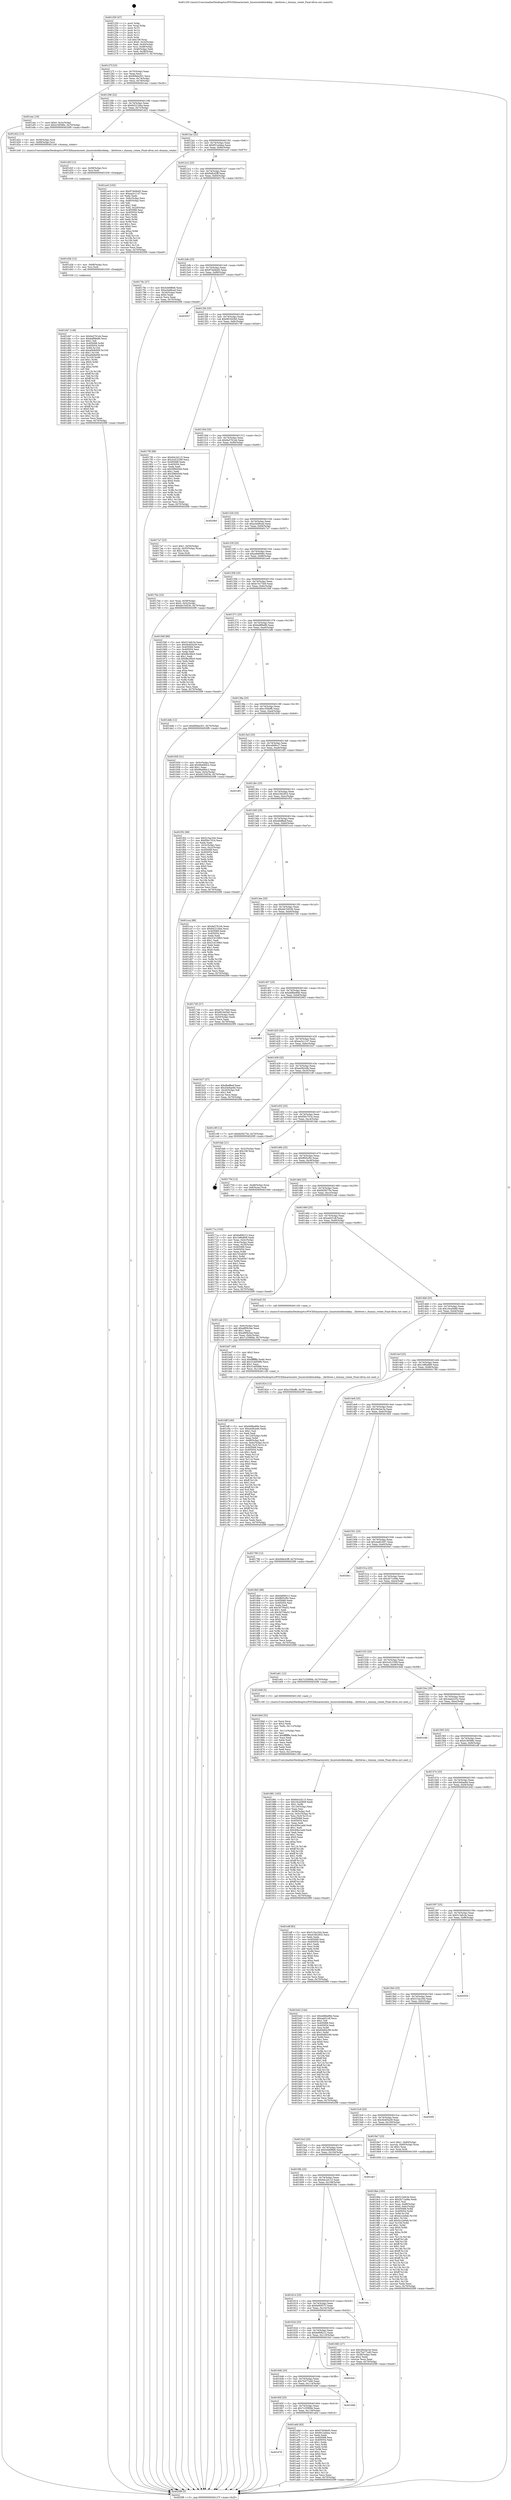 digraph "0x401250" {
  label = "0x401250 (/mnt/c/Users/mathe/Desktop/tcc/POCII/binaries/extr_linuxtoolsliblockdep....librbtree.c_dummy_rotate_Final-ollvm.out::main(0))"
  labelloc = "t"
  node[shape=record]

  Entry [label="",width=0.3,height=0.3,shape=circle,fillcolor=black,style=filled]
  "0x40127f" [label="{
     0x40127f [23]\l
     | [instrs]\l
     &nbsp;&nbsp;0x40127f \<+3\>: mov -0x70(%rbp),%eax\l
     &nbsp;&nbsp;0x401282 \<+2\>: mov %eax,%ecx\l
     &nbsp;&nbsp;0x401284 \<+6\>: sub $0x80bbe301,%ecx\l
     &nbsp;&nbsp;0x40128a \<+3\>: mov %eax,-0x74(%rbp)\l
     &nbsp;&nbsp;0x40128d \<+3\>: mov %ecx,-0x78(%rbp)\l
     &nbsp;&nbsp;0x401290 \<+6\>: je 0000000000401eec \<main+0xc9c\>\l
  }"]
  "0x401eec" [label="{
     0x401eec [19]\l
     | [instrs]\l
     &nbsp;&nbsp;0x401eec \<+7\>: movl $0x0,-0x3c(%rbp)\l
     &nbsp;&nbsp;0x401ef3 \<+7\>: movl $0x416f399c,-0x70(%rbp)\l
     &nbsp;&nbsp;0x401efa \<+5\>: jmp 00000000004020f9 \<main+0xea9\>\l
  }"]
  "0x401296" [label="{
     0x401296 [22]\l
     | [instrs]\l
     &nbsp;&nbsp;0x401296 \<+5\>: jmp 000000000040129b \<main+0x4b\>\l
     &nbsp;&nbsp;0x40129b \<+3\>: mov -0x74(%rbp),%eax\l
     &nbsp;&nbsp;0x40129e \<+5\>: sub $0x84221bba,%eax\l
     &nbsp;&nbsp;0x4012a3 \<+3\>: mov %eax,-0x7c(%rbp)\l
     &nbsp;&nbsp;0x4012a6 \<+6\>: je 0000000000401d22 \<main+0xad2\>\l
  }"]
  Exit [label="",width=0.3,height=0.3,shape=circle,fillcolor=black,style=filled,peripheries=2]
  "0x401d22" [label="{
     0x401d22 [13]\l
     | [instrs]\l
     &nbsp;&nbsp;0x401d22 \<+4\>: mov -0x58(%rbp),%rdi\l
     &nbsp;&nbsp;0x401d26 \<+4\>: mov -0x68(%rbp),%rsi\l
     &nbsp;&nbsp;0x401d2a \<+5\>: call 0000000000401240 \<dummy_rotate\>\l
     | [calls]\l
     &nbsp;&nbsp;0x401240 \{1\} (/mnt/c/Users/mathe/Desktop/tcc/POCII/binaries/extr_linuxtoolsliblockdep....librbtree.c_dummy_rotate_Final-ollvm.out::dummy_rotate)\l
  }"]
  "0x4012ac" [label="{
     0x4012ac [22]\l
     | [instrs]\l
     &nbsp;&nbsp;0x4012ac \<+5\>: jmp 00000000004012b1 \<main+0x61\>\l
     &nbsp;&nbsp;0x4012b1 \<+3\>: mov -0x74(%rbp),%eax\l
     &nbsp;&nbsp;0x4012b4 \<+5\>: sub $0x851ad4ea,%eax\l
     &nbsp;&nbsp;0x4012b9 \<+3\>: mov %eax,-0x80(%rbp)\l
     &nbsp;&nbsp;0x4012bc \<+6\>: je 0000000000401ac0 \<main+0x870\>\l
  }"]
  "0x401d47" [label="{
     0x401d47 [148]\l
     | [instrs]\l
     &nbsp;&nbsp;0x401d47 \<+5\>: mov $0x9a5761eb,%eax\l
     &nbsp;&nbsp;0x401d4c \<+5\>: mov $0xbaf89e86,%ecx\l
     &nbsp;&nbsp;0x401d51 \<+2\>: mov $0x1,%dl\l
     &nbsp;&nbsp;0x401d53 \<+8\>: mov 0x405068,%r8d\l
     &nbsp;&nbsp;0x401d5b \<+8\>: mov 0x405054,%r9d\l
     &nbsp;&nbsp;0x401d63 \<+3\>: mov %r8d,%r10d\l
     &nbsp;&nbsp;0x401d66 \<+7\>: add $0xaf4db009,%r10d\l
     &nbsp;&nbsp;0x401d6d \<+4\>: sub $0x1,%r10d\l
     &nbsp;&nbsp;0x401d71 \<+7\>: sub $0xaf4db009,%r10d\l
     &nbsp;&nbsp;0x401d78 \<+4\>: imul %r10d,%r8d\l
     &nbsp;&nbsp;0x401d7c \<+4\>: and $0x1,%r8d\l
     &nbsp;&nbsp;0x401d80 \<+4\>: cmp $0x0,%r8d\l
     &nbsp;&nbsp;0x401d84 \<+4\>: sete %r11b\l
     &nbsp;&nbsp;0x401d88 \<+4\>: cmp $0xa,%r9d\l
     &nbsp;&nbsp;0x401d8c \<+3\>: setl %bl\l
     &nbsp;&nbsp;0x401d8f \<+3\>: mov %r11b,%r14b\l
     &nbsp;&nbsp;0x401d92 \<+4\>: xor $0xff,%r14b\l
     &nbsp;&nbsp;0x401d96 \<+3\>: mov %bl,%r15b\l
     &nbsp;&nbsp;0x401d99 \<+4\>: xor $0xff,%r15b\l
     &nbsp;&nbsp;0x401d9d \<+3\>: xor $0x0,%dl\l
     &nbsp;&nbsp;0x401da0 \<+3\>: mov %r14b,%r12b\l
     &nbsp;&nbsp;0x401da3 \<+4\>: and $0x0,%r12b\l
     &nbsp;&nbsp;0x401da7 \<+3\>: and %dl,%r11b\l
     &nbsp;&nbsp;0x401daa \<+3\>: mov %r15b,%r13b\l
     &nbsp;&nbsp;0x401dad \<+4\>: and $0x0,%r13b\l
     &nbsp;&nbsp;0x401db1 \<+2\>: and %dl,%bl\l
     &nbsp;&nbsp;0x401db3 \<+3\>: or %r11b,%r12b\l
     &nbsp;&nbsp;0x401db6 \<+3\>: or %bl,%r13b\l
     &nbsp;&nbsp;0x401db9 \<+3\>: xor %r13b,%r12b\l
     &nbsp;&nbsp;0x401dbc \<+3\>: or %r15b,%r14b\l
     &nbsp;&nbsp;0x401dbf \<+4\>: xor $0xff,%r14b\l
     &nbsp;&nbsp;0x401dc3 \<+3\>: or $0x0,%dl\l
     &nbsp;&nbsp;0x401dc6 \<+3\>: and %dl,%r14b\l
     &nbsp;&nbsp;0x401dc9 \<+3\>: or %r14b,%r12b\l
     &nbsp;&nbsp;0x401dcc \<+4\>: test $0x1,%r12b\l
     &nbsp;&nbsp;0x401dd0 \<+3\>: cmovne %ecx,%eax\l
     &nbsp;&nbsp;0x401dd3 \<+3\>: mov %eax,-0x70(%rbp)\l
     &nbsp;&nbsp;0x401dd6 \<+5\>: jmp 00000000004020f9 \<main+0xea9\>\l
  }"]
  "0x401ac0" [label="{
     0x401ac0 [103]\l
     | [instrs]\l
     &nbsp;&nbsp;0x401ac0 \<+5\>: mov $0x97dd4bd5,%eax\l
     &nbsp;&nbsp;0x401ac5 \<+5\>: mov $0xea3c1147,%ecx\l
     &nbsp;&nbsp;0x401aca \<+2\>: xor %edx,%edx\l
     &nbsp;&nbsp;0x401acc \<+3\>: mov -0x6c(%rbp),%esi\l
     &nbsp;&nbsp;0x401acf \<+3\>: cmp -0x60(%rbp),%esi\l
     &nbsp;&nbsp;0x401ad2 \<+4\>: setl %dil\l
     &nbsp;&nbsp;0x401ad6 \<+4\>: and $0x1,%dil\l
     &nbsp;&nbsp;0x401ada \<+4\>: mov %dil,-0x2d(%rbp)\l
     &nbsp;&nbsp;0x401ade \<+7\>: mov 0x405068,%esi\l
     &nbsp;&nbsp;0x401ae5 \<+8\>: mov 0x405054,%r8d\l
     &nbsp;&nbsp;0x401aed \<+3\>: sub $0x1,%edx\l
     &nbsp;&nbsp;0x401af0 \<+3\>: mov %esi,%r9d\l
     &nbsp;&nbsp;0x401af3 \<+3\>: add %edx,%r9d\l
     &nbsp;&nbsp;0x401af6 \<+4\>: imul %r9d,%esi\l
     &nbsp;&nbsp;0x401afa \<+3\>: and $0x1,%esi\l
     &nbsp;&nbsp;0x401afd \<+3\>: cmp $0x0,%esi\l
     &nbsp;&nbsp;0x401b00 \<+4\>: sete %dil\l
     &nbsp;&nbsp;0x401b04 \<+4\>: cmp $0xa,%r8d\l
     &nbsp;&nbsp;0x401b08 \<+4\>: setl %r10b\l
     &nbsp;&nbsp;0x401b0c \<+3\>: mov %dil,%r11b\l
     &nbsp;&nbsp;0x401b0f \<+3\>: and %r10b,%r11b\l
     &nbsp;&nbsp;0x401b12 \<+3\>: xor %r10b,%dil\l
     &nbsp;&nbsp;0x401b15 \<+3\>: or %dil,%r11b\l
     &nbsp;&nbsp;0x401b18 \<+4\>: test $0x1,%r11b\l
     &nbsp;&nbsp;0x401b1c \<+3\>: cmovne %ecx,%eax\l
     &nbsp;&nbsp;0x401b1f \<+3\>: mov %eax,-0x70(%rbp)\l
     &nbsp;&nbsp;0x401b22 \<+5\>: jmp 00000000004020f9 \<main+0xea9\>\l
  }"]
  "0x4012c2" [label="{
     0x4012c2 [25]\l
     | [instrs]\l
     &nbsp;&nbsp;0x4012c2 \<+5\>: jmp 00000000004012c7 \<main+0x77\>\l
     &nbsp;&nbsp;0x4012c7 \<+3\>: mov -0x74(%rbp),%eax\l
     &nbsp;&nbsp;0x4012ca \<+5\>: sub $0x948cd3ff,%eax\l
     &nbsp;&nbsp;0x4012cf \<+6\>: mov %eax,-0x84(%rbp)\l
     &nbsp;&nbsp;0x4012d5 \<+6\>: je 000000000040178c \<main+0x53c\>\l
  }"]
  "0x401d3b" [label="{
     0x401d3b [12]\l
     | [instrs]\l
     &nbsp;&nbsp;0x401d3b \<+4\>: mov -0x68(%rbp),%rsi\l
     &nbsp;&nbsp;0x401d3f \<+3\>: mov %rsi,%rdi\l
     &nbsp;&nbsp;0x401d42 \<+5\>: call 0000000000401030 \<free@plt\>\l
     | [calls]\l
     &nbsp;&nbsp;0x401030 \{1\} (unknown)\l
  }"]
  "0x40178c" [label="{
     0x40178c [27]\l
     | [instrs]\l
     &nbsp;&nbsp;0x40178c \<+5\>: mov $0x5d46f8d6,%eax\l
     &nbsp;&nbsp;0x401791 \<+5\>: mov $0xa3ed9cad,%ecx\l
     &nbsp;&nbsp;0x401796 \<+3\>: mov -0x34(%rbp),%edx\l
     &nbsp;&nbsp;0x401799 \<+3\>: cmp $0x0,%edx\l
     &nbsp;&nbsp;0x40179c \<+3\>: cmove %ecx,%eax\l
     &nbsp;&nbsp;0x40179f \<+3\>: mov %eax,-0x70(%rbp)\l
     &nbsp;&nbsp;0x4017a2 \<+5\>: jmp 00000000004020f9 \<main+0xea9\>\l
  }"]
  "0x4012db" [label="{
     0x4012db [25]\l
     | [instrs]\l
     &nbsp;&nbsp;0x4012db \<+5\>: jmp 00000000004012e0 \<main+0x90\>\l
     &nbsp;&nbsp;0x4012e0 \<+3\>: mov -0x74(%rbp),%eax\l
     &nbsp;&nbsp;0x4012e3 \<+5\>: sub $0x97dd4bd5,%eax\l
     &nbsp;&nbsp;0x4012e8 \<+6\>: mov %eax,-0x88(%rbp)\l
     &nbsp;&nbsp;0x4012ee \<+6\>: je 0000000000402057 \<main+0xe07\>\l
  }"]
  "0x401d2f" [label="{
     0x401d2f [12]\l
     | [instrs]\l
     &nbsp;&nbsp;0x401d2f \<+4\>: mov -0x58(%rbp),%rsi\l
     &nbsp;&nbsp;0x401d33 \<+3\>: mov %rsi,%rdi\l
     &nbsp;&nbsp;0x401d36 \<+5\>: call 0000000000401030 \<free@plt\>\l
     | [calls]\l
     &nbsp;&nbsp;0x401030 \{1\} (unknown)\l
  }"]
  "0x402057" [label="{
     0x402057\l
  }", style=dashed]
  "0x4012f4" [label="{
     0x4012f4 [25]\l
     | [instrs]\l
     &nbsp;&nbsp;0x4012f4 \<+5\>: jmp 00000000004012f9 \<main+0xa9\>\l
     &nbsp;&nbsp;0x4012f9 \<+3\>: mov -0x74(%rbp),%eax\l
     &nbsp;&nbsp;0x4012fc \<+5\>: sub $0x981643b0,%eax\l
     &nbsp;&nbsp;0x401301 \<+6\>: mov %eax,-0x8c(%rbp)\l
     &nbsp;&nbsp;0x401307 \<+6\>: je 00000000004017f0 \<main+0x5a0\>\l
  }"]
  "0x401bff" [label="{
     0x401bff [160]\l
     | [instrs]\l
     &nbsp;&nbsp;0x401bff \<+5\>: mov $0xdd8be89e,%ecx\l
     &nbsp;&nbsp;0x401c04 \<+5\>: mov $0xee0b2efe,%edx\l
     &nbsp;&nbsp;0x401c09 \<+3\>: mov $0x1,%sil\l
     &nbsp;&nbsp;0x401c0c \<+2\>: xor %edi,%edi\l
     &nbsp;&nbsp;0x401c0e \<+7\>: mov -0x124(%rbp),%r8d\l
     &nbsp;&nbsp;0x401c15 \<+4\>: imul %eax,%r8d\l
     &nbsp;&nbsp;0x401c19 \<+4\>: mov -0x68(%rbp),%r9\l
     &nbsp;&nbsp;0x401c1d \<+4\>: movslq -0x6c(%rbp),%r10\l
     &nbsp;&nbsp;0x401c21 \<+4\>: mov %r8d,(%r9,%r10,4)\l
     &nbsp;&nbsp;0x401c25 \<+7\>: mov 0x405068,%eax\l
     &nbsp;&nbsp;0x401c2c \<+8\>: mov 0x405054,%r8d\l
     &nbsp;&nbsp;0x401c34 \<+3\>: sub $0x1,%edi\l
     &nbsp;&nbsp;0x401c37 \<+3\>: mov %eax,%r11d\l
     &nbsp;&nbsp;0x401c3a \<+3\>: add %edi,%r11d\l
     &nbsp;&nbsp;0x401c3d \<+4\>: imul %r11d,%eax\l
     &nbsp;&nbsp;0x401c41 \<+3\>: and $0x1,%eax\l
     &nbsp;&nbsp;0x401c44 \<+3\>: cmp $0x0,%eax\l
     &nbsp;&nbsp;0x401c47 \<+3\>: sete %bl\l
     &nbsp;&nbsp;0x401c4a \<+4\>: cmp $0xa,%r8d\l
     &nbsp;&nbsp;0x401c4e \<+4\>: setl %r14b\l
     &nbsp;&nbsp;0x401c52 \<+3\>: mov %bl,%r15b\l
     &nbsp;&nbsp;0x401c55 \<+4\>: xor $0xff,%r15b\l
     &nbsp;&nbsp;0x401c59 \<+3\>: mov %r14b,%r12b\l
     &nbsp;&nbsp;0x401c5c \<+4\>: xor $0xff,%r12b\l
     &nbsp;&nbsp;0x401c60 \<+4\>: xor $0x1,%sil\l
     &nbsp;&nbsp;0x401c64 \<+3\>: mov %r15b,%r13b\l
     &nbsp;&nbsp;0x401c67 \<+4\>: and $0xff,%r13b\l
     &nbsp;&nbsp;0x401c6b \<+3\>: and %sil,%bl\l
     &nbsp;&nbsp;0x401c6e \<+3\>: mov %r12b,%al\l
     &nbsp;&nbsp;0x401c71 \<+2\>: and $0xff,%al\l
     &nbsp;&nbsp;0x401c73 \<+3\>: and %sil,%r14b\l
     &nbsp;&nbsp;0x401c76 \<+3\>: or %bl,%r13b\l
     &nbsp;&nbsp;0x401c79 \<+3\>: or %r14b,%al\l
     &nbsp;&nbsp;0x401c7c \<+3\>: xor %al,%r13b\l
     &nbsp;&nbsp;0x401c7f \<+3\>: or %r12b,%r15b\l
     &nbsp;&nbsp;0x401c82 \<+4\>: xor $0xff,%r15b\l
     &nbsp;&nbsp;0x401c86 \<+4\>: or $0x1,%sil\l
     &nbsp;&nbsp;0x401c8a \<+3\>: and %sil,%r15b\l
     &nbsp;&nbsp;0x401c8d \<+3\>: or %r15b,%r13b\l
     &nbsp;&nbsp;0x401c90 \<+4\>: test $0x1,%r13b\l
     &nbsp;&nbsp;0x401c94 \<+3\>: cmovne %edx,%ecx\l
     &nbsp;&nbsp;0x401c97 \<+3\>: mov %ecx,-0x70(%rbp)\l
     &nbsp;&nbsp;0x401c9a \<+5\>: jmp 00000000004020f9 \<main+0xea9\>\l
  }"]
  "0x4017f0" [label="{
     0x4017f0 [88]\l
     | [instrs]\l
     &nbsp;&nbsp;0x4017f0 \<+5\>: mov $0x6dc2d115,%eax\l
     &nbsp;&nbsp;0x4017f5 \<+5\>: mov $0x2cd12299,%ecx\l
     &nbsp;&nbsp;0x4017fa \<+7\>: mov 0x405068,%edx\l
     &nbsp;&nbsp;0x401801 \<+7\>: mov 0x405054,%esi\l
     &nbsp;&nbsp;0x401808 \<+2\>: mov %edx,%edi\l
     &nbsp;&nbsp;0x40180a \<+6\>: sub $0x59fd45dd,%edi\l
     &nbsp;&nbsp;0x401810 \<+3\>: sub $0x1,%edi\l
     &nbsp;&nbsp;0x401813 \<+6\>: add $0x59fd45dd,%edi\l
     &nbsp;&nbsp;0x401819 \<+3\>: imul %edi,%edx\l
     &nbsp;&nbsp;0x40181c \<+3\>: and $0x1,%edx\l
     &nbsp;&nbsp;0x40181f \<+3\>: cmp $0x0,%edx\l
     &nbsp;&nbsp;0x401822 \<+4\>: sete %r8b\l
     &nbsp;&nbsp;0x401826 \<+3\>: cmp $0xa,%esi\l
     &nbsp;&nbsp;0x401829 \<+4\>: setl %r9b\l
     &nbsp;&nbsp;0x40182d \<+3\>: mov %r8b,%r10b\l
     &nbsp;&nbsp;0x401830 \<+3\>: and %r9b,%r10b\l
     &nbsp;&nbsp;0x401833 \<+3\>: xor %r9b,%r8b\l
     &nbsp;&nbsp;0x401836 \<+3\>: or %r8b,%r10b\l
     &nbsp;&nbsp;0x401839 \<+4\>: test $0x1,%r10b\l
     &nbsp;&nbsp;0x40183d \<+3\>: cmovne %ecx,%eax\l
     &nbsp;&nbsp;0x401840 \<+3\>: mov %eax,-0x70(%rbp)\l
     &nbsp;&nbsp;0x401843 \<+5\>: jmp 00000000004020f9 \<main+0xea9\>\l
  }"]
  "0x40130d" [label="{
     0x40130d [25]\l
     | [instrs]\l
     &nbsp;&nbsp;0x40130d \<+5\>: jmp 0000000000401312 \<main+0xc2\>\l
     &nbsp;&nbsp;0x401312 \<+3\>: mov -0x74(%rbp),%eax\l
     &nbsp;&nbsp;0x401315 \<+5\>: sub $0x9a5761eb,%eax\l
     &nbsp;&nbsp;0x40131a \<+6\>: mov %eax,-0x90(%rbp)\l
     &nbsp;&nbsp;0x401320 \<+6\>: je 00000000004020b0 \<main+0xe60\>\l
  }"]
  "0x401bd7" [label="{
     0x401bd7 [40]\l
     | [instrs]\l
     &nbsp;&nbsp;0x401bd7 \<+5\>: mov $0x2,%ecx\l
     &nbsp;&nbsp;0x401bdc \<+1\>: cltd\l
     &nbsp;&nbsp;0x401bdd \<+2\>: idiv %ecx\l
     &nbsp;&nbsp;0x401bdf \<+6\>: imul $0xfffffffe,%edx,%ecx\l
     &nbsp;&nbsp;0x401be5 \<+6\>: add $0x31dd598b,%ecx\l
     &nbsp;&nbsp;0x401beb \<+3\>: add $0x1,%ecx\l
     &nbsp;&nbsp;0x401bee \<+6\>: sub $0x31dd598b,%ecx\l
     &nbsp;&nbsp;0x401bf4 \<+6\>: mov %ecx,-0x124(%rbp)\l
     &nbsp;&nbsp;0x401bfa \<+5\>: call 0000000000401160 \<next_i\>\l
     | [calls]\l
     &nbsp;&nbsp;0x401160 \{1\} (/mnt/c/Users/mathe/Desktop/tcc/POCII/binaries/extr_linuxtoolsliblockdep....librbtree.c_dummy_rotate_Final-ollvm.out::next_i)\l
  }"]
  "0x4020b0" [label="{
     0x4020b0\l
  }", style=dashed]
  "0x401326" [label="{
     0x401326 [25]\l
     | [instrs]\l
     &nbsp;&nbsp;0x401326 \<+5\>: jmp 000000000040132b \<main+0xdb\>\l
     &nbsp;&nbsp;0x40132b \<+3\>: mov -0x74(%rbp),%eax\l
     &nbsp;&nbsp;0x40132e \<+5\>: sub $0xa3ed9cad,%eax\l
     &nbsp;&nbsp;0x401333 \<+6\>: mov %eax,-0x94(%rbp)\l
     &nbsp;&nbsp;0x401339 \<+6\>: je 00000000004017a7 \<main+0x557\>\l
  }"]
  "0x401678" [label="{
     0x401678\l
  }", style=dashed]
  "0x4017a7" [label="{
     0x4017a7 [23]\l
     | [instrs]\l
     &nbsp;&nbsp;0x4017a7 \<+7\>: movl $0x1,-0x50(%rbp)\l
     &nbsp;&nbsp;0x4017ae \<+4\>: movslq -0x50(%rbp),%rax\l
     &nbsp;&nbsp;0x4017b2 \<+4\>: shl $0x2,%rax\l
     &nbsp;&nbsp;0x4017b6 \<+3\>: mov %rax,%rdi\l
     &nbsp;&nbsp;0x4017b9 \<+5\>: call 0000000000401050 \<malloc@plt\>\l
     | [calls]\l
     &nbsp;&nbsp;0x401050 \{1\} (unknown)\l
  }"]
  "0x40133f" [label="{
     0x40133f [25]\l
     | [instrs]\l
     &nbsp;&nbsp;0x40133f \<+5\>: jmp 0000000000401344 \<main+0xf4\>\l
     &nbsp;&nbsp;0x401344 \<+3\>: mov -0x74(%rbp),%eax\l
     &nbsp;&nbsp;0x401347 \<+5\>: sub $0xade6946c,%eax\l
     &nbsp;&nbsp;0x40134c \<+6\>: mov %eax,-0x98(%rbp)\l
     &nbsp;&nbsp;0x401352 \<+6\>: je 0000000000401ee0 \<main+0xc90\>\l
  }"]
  "0x401a6d" [label="{
     0x401a6d [83]\l
     | [instrs]\l
     &nbsp;&nbsp;0x401a6d \<+5\>: mov $0x97dd4bd5,%eax\l
     &nbsp;&nbsp;0x401a72 \<+5\>: mov $0x851ad4ea,%ecx\l
     &nbsp;&nbsp;0x401a77 \<+2\>: xor %edx,%edx\l
     &nbsp;&nbsp;0x401a79 \<+7\>: mov 0x405068,%esi\l
     &nbsp;&nbsp;0x401a80 \<+7\>: mov 0x405054,%edi\l
     &nbsp;&nbsp;0x401a87 \<+3\>: sub $0x1,%edx\l
     &nbsp;&nbsp;0x401a8a \<+3\>: mov %esi,%r8d\l
     &nbsp;&nbsp;0x401a8d \<+3\>: add %edx,%r8d\l
     &nbsp;&nbsp;0x401a90 \<+4\>: imul %r8d,%esi\l
     &nbsp;&nbsp;0x401a94 \<+3\>: and $0x1,%esi\l
     &nbsp;&nbsp;0x401a97 \<+3\>: cmp $0x0,%esi\l
     &nbsp;&nbsp;0x401a9a \<+4\>: sete %r9b\l
     &nbsp;&nbsp;0x401a9e \<+3\>: cmp $0xa,%edi\l
     &nbsp;&nbsp;0x401aa1 \<+4\>: setl %r10b\l
     &nbsp;&nbsp;0x401aa5 \<+3\>: mov %r9b,%r11b\l
     &nbsp;&nbsp;0x401aa8 \<+3\>: and %r10b,%r11b\l
     &nbsp;&nbsp;0x401aab \<+3\>: xor %r10b,%r9b\l
     &nbsp;&nbsp;0x401aae \<+3\>: or %r9b,%r11b\l
     &nbsp;&nbsp;0x401ab1 \<+4\>: test $0x1,%r11b\l
     &nbsp;&nbsp;0x401ab5 \<+3\>: cmovne %ecx,%eax\l
     &nbsp;&nbsp;0x401ab8 \<+3\>: mov %eax,-0x70(%rbp)\l
     &nbsp;&nbsp;0x401abb \<+5\>: jmp 00000000004020f9 \<main+0xea9\>\l
  }"]
  "0x401ee0" [label="{
     0x401ee0\l
  }", style=dashed]
  "0x401358" [label="{
     0x401358 [25]\l
     | [instrs]\l
     &nbsp;&nbsp;0x401358 \<+5\>: jmp 000000000040135d \<main+0x10d\>\l
     &nbsp;&nbsp;0x40135d \<+3\>: mov -0x74(%rbp),%eax\l
     &nbsp;&nbsp;0x401360 \<+5\>: sub $0xb7ec75e9,%eax\l
     &nbsp;&nbsp;0x401365 \<+6\>: mov %eax,-0x9c(%rbp)\l
     &nbsp;&nbsp;0x40136b \<+6\>: je 000000000040194f \<main+0x6ff\>\l
  }"]
  "0x40165f" [label="{
     0x40165f [25]\l
     | [instrs]\l
     &nbsp;&nbsp;0x40165f \<+5\>: jmp 0000000000401664 \<main+0x414\>\l
     &nbsp;&nbsp;0x401664 \<+3\>: mov -0x74(%rbp),%eax\l
     &nbsp;&nbsp;0x401667 \<+5\>: sub $0x7c2590bb,%eax\l
     &nbsp;&nbsp;0x40166c \<+6\>: mov %eax,-0x118(%rbp)\l
     &nbsp;&nbsp;0x401672 \<+6\>: je 0000000000401a6d \<main+0x81d\>\l
  }"]
  "0x40194f" [label="{
     0x40194f [88]\l
     | [instrs]\l
     &nbsp;&nbsp;0x40194f \<+5\>: mov $0x513efc3e,%eax\l
     &nbsp;&nbsp;0x401954 \<+5\>: mov $0x5b405a39,%ecx\l
     &nbsp;&nbsp;0x401959 \<+7\>: mov 0x405068,%edx\l
     &nbsp;&nbsp;0x401960 \<+7\>: mov 0x405054,%esi\l
     &nbsp;&nbsp;0x401967 \<+2\>: mov %edx,%edi\l
     &nbsp;&nbsp;0x401969 \<+6\>: add $0xf8e3fdc0,%edi\l
     &nbsp;&nbsp;0x40196f \<+3\>: sub $0x1,%edi\l
     &nbsp;&nbsp;0x401972 \<+6\>: sub $0xf8e3fdc0,%edi\l
     &nbsp;&nbsp;0x401978 \<+3\>: imul %edi,%edx\l
     &nbsp;&nbsp;0x40197b \<+3\>: and $0x1,%edx\l
     &nbsp;&nbsp;0x40197e \<+3\>: cmp $0x0,%edx\l
     &nbsp;&nbsp;0x401981 \<+4\>: sete %r8b\l
     &nbsp;&nbsp;0x401985 \<+3\>: cmp $0xa,%esi\l
     &nbsp;&nbsp;0x401988 \<+4\>: setl %r9b\l
     &nbsp;&nbsp;0x40198c \<+3\>: mov %r8b,%r10b\l
     &nbsp;&nbsp;0x40198f \<+3\>: and %r9b,%r10b\l
     &nbsp;&nbsp;0x401992 \<+3\>: xor %r9b,%r8b\l
     &nbsp;&nbsp;0x401995 \<+3\>: or %r8b,%r10b\l
     &nbsp;&nbsp;0x401998 \<+4\>: test $0x1,%r10b\l
     &nbsp;&nbsp;0x40199c \<+3\>: cmovne %ecx,%eax\l
     &nbsp;&nbsp;0x40199f \<+3\>: mov %eax,-0x70(%rbp)\l
     &nbsp;&nbsp;0x4019a2 \<+5\>: jmp 00000000004020f9 \<main+0xea9\>\l
  }"]
  "0x401371" [label="{
     0x401371 [25]\l
     | [instrs]\l
     &nbsp;&nbsp;0x401371 \<+5\>: jmp 0000000000401376 \<main+0x126\>\l
     &nbsp;&nbsp;0x401376 \<+3\>: mov -0x74(%rbp),%eax\l
     &nbsp;&nbsp;0x401379 \<+5\>: sub $0xbaf89e86,%eax\l
     &nbsp;&nbsp;0x40137e \<+6\>: mov %eax,-0xa0(%rbp)\l
     &nbsp;&nbsp;0x401384 \<+6\>: je 0000000000401ddb \<main+0xb8b\>\l
  }"]
  "0x40169d" [label="{
     0x40169d\l
  }", style=dashed]
  "0x401ddb" [label="{
     0x401ddb [12]\l
     | [instrs]\l
     &nbsp;&nbsp;0x401ddb \<+7\>: movl $0x80bbe301,-0x70(%rbp)\l
     &nbsp;&nbsp;0x401de2 \<+5\>: jmp 00000000004020f9 \<main+0xea9\>\l
  }"]
  "0x40138a" [label="{
     0x40138a [25]\l
     | [instrs]\l
     &nbsp;&nbsp;0x40138a \<+5\>: jmp 000000000040138f \<main+0x13f\>\l
     &nbsp;&nbsp;0x40138f \<+3\>: mov -0x74(%rbp),%eax\l
     &nbsp;&nbsp;0x401392 \<+5\>: sub $0xc356effc,%eax\l
     &nbsp;&nbsp;0x401397 \<+6\>: mov %eax,-0xa4(%rbp)\l
     &nbsp;&nbsp;0x40139d \<+6\>: je 0000000000401930 \<main+0x6e0\>\l
  }"]
  "0x401646" [label="{
     0x401646 [25]\l
     | [instrs]\l
     &nbsp;&nbsp;0x401646 \<+5\>: jmp 000000000040164b \<main+0x3fb\>\l
     &nbsp;&nbsp;0x40164b \<+3\>: mov -0x74(%rbp),%eax\l
     &nbsp;&nbsp;0x40164e \<+5\>: sub $0x7b477a40,%eax\l
     &nbsp;&nbsp;0x401653 \<+6\>: mov %eax,-0x114(%rbp)\l
     &nbsp;&nbsp;0x401659 \<+6\>: je 000000000040169d \<main+0x44d\>\l
  }"]
  "0x401930" [label="{
     0x401930 [31]\l
     | [instrs]\l
     &nbsp;&nbsp;0x401930 \<+3\>: mov -0x5c(%rbp),%eax\l
     &nbsp;&nbsp;0x401933 \<+5\>: add $0x66a684c2,%eax\l
     &nbsp;&nbsp;0x401938 \<+3\>: add $0x1,%eax\l
     &nbsp;&nbsp;0x40193b \<+5\>: sub $0x66a684c2,%eax\l
     &nbsp;&nbsp;0x401940 \<+3\>: mov %eax,-0x5c(%rbp)\l
     &nbsp;&nbsp;0x401943 \<+7\>: movl $0xdd15d53b,-0x70(%rbp)\l
     &nbsp;&nbsp;0x40194a \<+5\>: jmp 00000000004020f9 \<main+0xea9\>\l
  }"]
  "0x4013a3" [label="{
     0x4013a3 [25]\l
     | [instrs]\l
     &nbsp;&nbsp;0x4013a3 \<+5\>: jmp 00000000004013a8 \<main+0x158\>\l
     &nbsp;&nbsp;0x4013a8 \<+3\>: mov -0x74(%rbp),%eax\l
     &nbsp;&nbsp;0x4013ab \<+5\>: sub $0xceb66cc7,%eax\l
     &nbsp;&nbsp;0x4013b0 \<+6\>: mov %eax,-0xa8(%rbp)\l
     &nbsp;&nbsp;0x4013b6 \<+6\>: je 0000000000401df3 \<main+0xba3\>\l
  }"]
  "0x401fc0" [label="{
     0x401fc0\l
  }", style=dashed]
  "0x401df3" [label="{
     0x401df3\l
  }", style=dashed]
  "0x4013bc" [label="{
     0x4013bc [25]\l
     | [instrs]\l
     &nbsp;&nbsp;0x4013bc \<+5\>: jmp 00000000004013c1 \<main+0x171\>\l
     &nbsp;&nbsp;0x4013c1 \<+3\>: mov -0x74(%rbp),%eax\l
     &nbsp;&nbsp;0x4013c4 \<+5\>: sub $0xd16b2832,%eax\l
     &nbsp;&nbsp;0x4013c9 \<+6\>: mov %eax,-0xac(%rbp)\l
     &nbsp;&nbsp;0x4013cf \<+6\>: je 0000000000401f52 \<main+0xd02\>\l
  }"]
  "0x4019be" [label="{
     0x4019be [163]\l
     | [instrs]\l
     &nbsp;&nbsp;0x4019be \<+5\>: mov $0x513efc3e,%ecx\l
     &nbsp;&nbsp;0x4019c3 \<+5\>: mov $0x2b71a08a,%edx\l
     &nbsp;&nbsp;0x4019c8 \<+3\>: mov $0x1,%sil\l
     &nbsp;&nbsp;0x4019cb \<+4\>: mov %rax,-0x68(%rbp)\l
     &nbsp;&nbsp;0x4019cf \<+7\>: movl $0x0,-0x6c(%rbp)\l
     &nbsp;&nbsp;0x4019d6 \<+8\>: mov 0x405068,%r8d\l
     &nbsp;&nbsp;0x4019de \<+8\>: mov 0x405054,%r9d\l
     &nbsp;&nbsp;0x4019e6 \<+3\>: mov %r8d,%r10d\l
     &nbsp;&nbsp;0x4019e9 \<+7\>: sub $0x4cc2e0eb,%r10d\l
     &nbsp;&nbsp;0x4019f0 \<+4\>: sub $0x1,%r10d\l
     &nbsp;&nbsp;0x4019f4 \<+7\>: add $0x4cc2e0eb,%r10d\l
     &nbsp;&nbsp;0x4019fb \<+4\>: imul %r10d,%r8d\l
     &nbsp;&nbsp;0x4019ff \<+4\>: and $0x1,%r8d\l
     &nbsp;&nbsp;0x401a03 \<+4\>: cmp $0x0,%r8d\l
     &nbsp;&nbsp;0x401a07 \<+4\>: sete %r11b\l
     &nbsp;&nbsp;0x401a0b \<+4\>: cmp $0xa,%r9d\l
     &nbsp;&nbsp;0x401a0f \<+3\>: setl %bl\l
     &nbsp;&nbsp;0x401a12 \<+3\>: mov %r11b,%r14b\l
     &nbsp;&nbsp;0x401a15 \<+4\>: xor $0xff,%r14b\l
     &nbsp;&nbsp;0x401a19 \<+3\>: mov %bl,%r15b\l
     &nbsp;&nbsp;0x401a1c \<+4\>: xor $0xff,%r15b\l
     &nbsp;&nbsp;0x401a20 \<+4\>: xor $0x1,%sil\l
     &nbsp;&nbsp;0x401a24 \<+3\>: mov %r14b,%r12b\l
     &nbsp;&nbsp;0x401a27 \<+4\>: and $0xff,%r12b\l
     &nbsp;&nbsp;0x401a2b \<+3\>: and %sil,%r11b\l
     &nbsp;&nbsp;0x401a2e \<+3\>: mov %r15b,%r13b\l
     &nbsp;&nbsp;0x401a31 \<+4\>: and $0xff,%r13b\l
     &nbsp;&nbsp;0x401a35 \<+3\>: and %sil,%bl\l
     &nbsp;&nbsp;0x401a38 \<+3\>: or %r11b,%r12b\l
     &nbsp;&nbsp;0x401a3b \<+3\>: or %bl,%r13b\l
     &nbsp;&nbsp;0x401a3e \<+3\>: xor %r13b,%r12b\l
     &nbsp;&nbsp;0x401a41 \<+3\>: or %r15b,%r14b\l
     &nbsp;&nbsp;0x401a44 \<+4\>: xor $0xff,%r14b\l
     &nbsp;&nbsp;0x401a48 \<+4\>: or $0x1,%sil\l
     &nbsp;&nbsp;0x401a4c \<+3\>: and %sil,%r14b\l
     &nbsp;&nbsp;0x401a4f \<+3\>: or %r14b,%r12b\l
     &nbsp;&nbsp;0x401a52 \<+4\>: test $0x1,%r12b\l
     &nbsp;&nbsp;0x401a56 \<+3\>: cmovne %edx,%ecx\l
     &nbsp;&nbsp;0x401a59 \<+3\>: mov %ecx,-0x70(%rbp)\l
     &nbsp;&nbsp;0x401a5c \<+5\>: jmp 00000000004020f9 \<main+0xea9\>\l
  }"]
  "0x401f52" [label="{
     0x401f52 [89]\l
     | [instrs]\l
     &nbsp;&nbsp;0x401f52 \<+5\>: mov $0x515ac344,%eax\l
     &nbsp;&nbsp;0x401f57 \<+5\>: mov $0xf56c701b,%ecx\l
     &nbsp;&nbsp;0x401f5c \<+2\>: xor %edx,%edx\l
     &nbsp;&nbsp;0x401f5e \<+3\>: mov -0x3c(%rbp),%esi\l
     &nbsp;&nbsp;0x401f61 \<+3\>: mov %esi,-0x2c(%rbp)\l
     &nbsp;&nbsp;0x401f64 \<+7\>: mov 0x405068,%esi\l
     &nbsp;&nbsp;0x401f6b \<+7\>: mov 0x405054,%edi\l
     &nbsp;&nbsp;0x401f72 \<+3\>: sub $0x1,%edx\l
     &nbsp;&nbsp;0x401f75 \<+3\>: mov %esi,%r8d\l
     &nbsp;&nbsp;0x401f78 \<+3\>: add %edx,%r8d\l
     &nbsp;&nbsp;0x401f7b \<+4\>: imul %r8d,%esi\l
     &nbsp;&nbsp;0x401f7f \<+3\>: and $0x1,%esi\l
     &nbsp;&nbsp;0x401f82 \<+3\>: cmp $0x0,%esi\l
     &nbsp;&nbsp;0x401f85 \<+4\>: sete %r9b\l
     &nbsp;&nbsp;0x401f89 \<+3\>: cmp $0xa,%edi\l
     &nbsp;&nbsp;0x401f8c \<+4\>: setl %r10b\l
     &nbsp;&nbsp;0x401f90 \<+3\>: mov %r9b,%r11b\l
     &nbsp;&nbsp;0x401f93 \<+3\>: and %r10b,%r11b\l
     &nbsp;&nbsp;0x401f96 \<+3\>: xor %r10b,%r9b\l
     &nbsp;&nbsp;0x401f99 \<+3\>: or %r9b,%r11b\l
     &nbsp;&nbsp;0x401f9c \<+4\>: test $0x1,%r11b\l
     &nbsp;&nbsp;0x401fa0 \<+3\>: cmovne %ecx,%eax\l
     &nbsp;&nbsp;0x401fa3 \<+3\>: mov %eax,-0x70(%rbp)\l
     &nbsp;&nbsp;0x401fa6 \<+5\>: jmp 00000000004020f9 \<main+0xea9\>\l
  }"]
  "0x4013d5" [label="{
     0x4013d5 [25]\l
     | [instrs]\l
     &nbsp;&nbsp;0x4013d5 \<+5\>: jmp 00000000004013da \<main+0x18a\>\l
     &nbsp;&nbsp;0x4013da \<+3\>: mov -0x74(%rbp),%eax\l
     &nbsp;&nbsp;0x4013dd \<+5\>: sub $0xdbeffaef,%eax\l
     &nbsp;&nbsp;0x4013e2 \<+6\>: mov %eax,-0xb0(%rbp)\l
     &nbsp;&nbsp;0x4013e8 \<+6\>: je 0000000000401cca \<main+0xa7a\>\l
  }"]
  "0x401881" [label="{
     0x401881 [163]\l
     | [instrs]\l
     &nbsp;&nbsp;0x401881 \<+5\>: mov $0x6dc2d115,%ecx\l
     &nbsp;&nbsp;0x401886 \<+5\>: mov $0x16ca5668,%edx\l
     &nbsp;&nbsp;0x40188b \<+3\>: mov $0x1,%r8b\l
     &nbsp;&nbsp;0x40188e \<+6\>: mov -0x120(%rbp),%esi\l
     &nbsp;&nbsp;0x401894 \<+3\>: imul %eax,%esi\l
     &nbsp;&nbsp;0x401897 \<+4\>: mov -0x58(%rbp),%r9\l
     &nbsp;&nbsp;0x40189b \<+4\>: movslq -0x5c(%rbp),%r10\l
     &nbsp;&nbsp;0x40189f \<+4\>: mov %esi,(%r9,%r10,4)\l
     &nbsp;&nbsp;0x4018a3 \<+7\>: mov 0x405068,%eax\l
     &nbsp;&nbsp;0x4018aa \<+7\>: mov 0x405054,%esi\l
     &nbsp;&nbsp;0x4018b1 \<+2\>: mov %eax,%edi\l
     &nbsp;&nbsp;0x4018b3 \<+6\>: add $0x406a1add,%edi\l
     &nbsp;&nbsp;0x4018b9 \<+3\>: sub $0x1,%edi\l
     &nbsp;&nbsp;0x4018bc \<+6\>: sub $0x406a1add,%edi\l
     &nbsp;&nbsp;0x4018c2 \<+3\>: imul %edi,%eax\l
     &nbsp;&nbsp;0x4018c5 \<+3\>: and $0x1,%eax\l
     &nbsp;&nbsp;0x4018c8 \<+3\>: cmp $0x0,%eax\l
     &nbsp;&nbsp;0x4018cb \<+4\>: sete %r11b\l
     &nbsp;&nbsp;0x4018cf \<+3\>: cmp $0xa,%esi\l
     &nbsp;&nbsp;0x4018d2 \<+3\>: setl %bl\l
     &nbsp;&nbsp;0x4018d5 \<+3\>: mov %r11b,%r14b\l
     &nbsp;&nbsp;0x4018d8 \<+4\>: xor $0xff,%r14b\l
     &nbsp;&nbsp;0x4018dc \<+3\>: mov %bl,%r15b\l
     &nbsp;&nbsp;0x4018df \<+4\>: xor $0xff,%r15b\l
     &nbsp;&nbsp;0x4018e3 \<+4\>: xor $0x1,%r8b\l
     &nbsp;&nbsp;0x4018e7 \<+3\>: mov %r14b,%r12b\l
     &nbsp;&nbsp;0x4018ea \<+4\>: and $0xff,%r12b\l
     &nbsp;&nbsp;0x4018ee \<+3\>: and %r8b,%r11b\l
     &nbsp;&nbsp;0x4018f1 \<+3\>: mov %r15b,%r13b\l
     &nbsp;&nbsp;0x4018f4 \<+4\>: and $0xff,%r13b\l
     &nbsp;&nbsp;0x4018f8 \<+3\>: and %r8b,%bl\l
     &nbsp;&nbsp;0x4018fb \<+3\>: or %r11b,%r12b\l
     &nbsp;&nbsp;0x4018fe \<+3\>: or %bl,%r13b\l
     &nbsp;&nbsp;0x401901 \<+3\>: xor %r13b,%r12b\l
     &nbsp;&nbsp;0x401904 \<+3\>: or %r15b,%r14b\l
     &nbsp;&nbsp;0x401907 \<+4\>: xor $0xff,%r14b\l
     &nbsp;&nbsp;0x40190b \<+4\>: or $0x1,%r8b\l
     &nbsp;&nbsp;0x40190f \<+3\>: and %r8b,%r14b\l
     &nbsp;&nbsp;0x401912 \<+3\>: or %r14b,%r12b\l
     &nbsp;&nbsp;0x401915 \<+4\>: test $0x1,%r12b\l
     &nbsp;&nbsp;0x401919 \<+3\>: cmovne %edx,%ecx\l
     &nbsp;&nbsp;0x40191c \<+3\>: mov %ecx,-0x70(%rbp)\l
     &nbsp;&nbsp;0x40191f \<+5\>: jmp 00000000004020f9 \<main+0xea9\>\l
  }"]
  "0x401cca" [label="{
     0x401cca [88]\l
     | [instrs]\l
     &nbsp;&nbsp;0x401cca \<+5\>: mov $0x9a5761eb,%eax\l
     &nbsp;&nbsp;0x401ccf \<+5\>: mov $0x84221bba,%ecx\l
     &nbsp;&nbsp;0x401cd4 \<+7\>: mov 0x405068,%edx\l
     &nbsp;&nbsp;0x401cdb \<+7\>: mov 0x405054,%esi\l
     &nbsp;&nbsp;0x401ce2 \<+2\>: mov %edx,%edi\l
     &nbsp;&nbsp;0x401ce4 \<+6\>: add $0x31610963,%edi\l
     &nbsp;&nbsp;0x401cea \<+3\>: sub $0x1,%edi\l
     &nbsp;&nbsp;0x401ced \<+6\>: sub $0x31610963,%edi\l
     &nbsp;&nbsp;0x401cf3 \<+3\>: imul %edi,%edx\l
     &nbsp;&nbsp;0x401cf6 \<+3\>: and $0x1,%edx\l
     &nbsp;&nbsp;0x401cf9 \<+3\>: cmp $0x0,%edx\l
     &nbsp;&nbsp;0x401cfc \<+4\>: sete %r8b\l
     &nbsp;&nbsp;0x401d00 \<+3\>: cmp $0xa,%esi\l
     &nbsp;&nbsp;0x401d03 \<+4\>: setl %r9b\l
     &nbsp;&nbsp;0x401d07 \<+3\>: mov %r8b,%r10b\l
     &nbsp;&nbsp;0x401d0a \<+3\>: and %r9b,%r10b\l
     &nbsp;&nbsp;0x401d0d \<+3\>: xor %r9b,%r8b\l
     &nbsp;&nbsp;0x401d10 \<+3\>: or %r8b,%r10b\l
     &nbsp;&nbsp;0x401d13 \<+4\>: test $0x1,%r10b\l
     &nbsp;&nbsp;0x401d17 \<+3\>: cmovne %ecx,%eax\l
     &nbsp;&nbsp;0x401d1a \<+3\>: mov %eax,-0x70(%rbp)\l
     &nbsp;&nbsp;0x401d1d \<+5\>: jmp 00000000004020f9 \<main+0xea9\>\l
  }"]
  "0x4013ee" [label="{
     0x4013ee [25]\l
     | [instrs]\l
     &nbsp;&nbsp;0x4013ee \<+5\>: jmp 00000000004013f3 \<main+0x1a3\>\l
     &nbsp;&nbsp;0x4013f3 \<+3\>: mov -0x74(%rbp),%eax\l
     &nbsp;&nbsp;0x4013f6 \<+5\>: sub $0xdd15d53b,%eax\l
     &nbsp;&nbsp;0x4013fb \<+6\>: mov %eax,-0xb4(%rbp)\l
     &nbsp;&nbsp;0x401401 \<+6\>: je 00000000004017d5 \<main+0x585\>\l
  }"]
  "0x40184d" [label="{
     0x40184d [52]\l
     | [instrs]\l
     &nbsp;&nbsp;0x40184d \<+2\>: xor %ecx,%ecx\l
     &nbsp;&nbsp;0x40184f \<+5\>: mov $0x2,%edx\l
     &nbsp;&nbsp;0x401854 \<+6\>: mov %edx,-0x11c(%rbp)\l
     &nbsp;&nbsp;0x40185a \<+1\>: cltd\l
     &nbsp;&nbsp;0x40185b \<+6\>: mov -0x11c(%rbp),%esi\l
     &nbsp;&nbsp;0x401861 \<+2\>: idiv %esi\l
     &nbsp;&nbsp;0x401863 \<+6\>: imul $0xfffffffe,%edx,%edx\l
     &nbsp;&nbsp;0x401869 \<+2\>: mov %ecx,%edi\l
     &nbsp;&nbsp;0x40186b \<+2\>: sub %edx,%edi\l
     &nbsp;&nbsp;0x40186d \<+2\>: mov %ecx,%edx\l
     &nbsp;&nbsp;0x40186f \<+3\>: sub $0x1,%edx\l
     &nbsp;&nbsp;0x401872 \<+2\>: add %edx,%edi\l
     &nbsp;&nbsp;0x401874 \<+2\>: sub %edi,%ecx\l
     &nbsp;&nbsp;0x401876 \<+6\>: mov %ecx,-0x120(%rbp)\l
     &nbsp;&nbsp;0x40187c \<+5\>: call 0000000000401160 \<next_i\>\l
     | [calls]\l
     &nbsp;&nbsp;0x401160 \{1\} (/mnt/c/Users/mathe/Desktop/tcc/POCII/binaries/extr_linuxtoolsliblockdep....librbtree.c_dummy_rotate_Final-ollvm.out::next_i)\l
  }"]
  "0x4017d5" [label="{
     0x4017d5 [27]\l
     | [instrs]\l
     &nbsp;&nbsp;0x4017d5 \<+5\>: mov $0xb7ec75e9,%eax\l
     &nbsp;&nbsp;0x4017da \<+5\>: mov $0x981643b0,%ecx\l
     &nbsp;&nbsp;0x4017df \<+3\>: mov -0x5c(%rbp),%edx\l
     &nbsp;&nbsp;0x4017e2 \<+3\>: cmp -0x50(%rbp),%edx\l
     &nbsp;&nbsp;0x4017e5 \<+3\>: cmovl %ecx,%eax\l
     &nbsp;&nbsp;0x4017e8 \<+3\>: mov %eax,-0x70(%rbp)\l
     &nbsp;&nbsp;0x4017eb \<+5\>: jmp 00000000004020f9 \<main+0xea9\>\l
  }"]
  "0x401407" [label="{
     0x401407 [25]\l
     | [instrs]\l
     &nbsp;&nbsp;0x401407 \<+5\>: jmp 000000000040140c \<main+0x1bc\>\l
     &nbsp;&nbsp;0x40140c \<+3\>: mov -0x74(%rbp),%eax\l
     &nbsp;&nbsp;0x40140f \<+5\>: sub $0xdd8be89e,%eax\l
     &nbsp;&nbsp;0x401414 \<+6\>: mov %eax,-0xb8(%rbp)\l
     &nbsp;&nbsp;0x40141a \<+6\>: je 0000000000402063 \<main+0xe13\>\l
  }"]
  "0x4017be" [label="{
     0x4017be [23]\l
     | [instrs]\l
     &nbsp;&nbsp;0x4017be \<+4\>: mov %rax,-0x58(%rbp)\l
     &nbsp;&nbsp;0x4017c2 \<+7\>: movl $0x0,-0x5c(%rbp)\l
     &nbsp;&nbsp;0x4017c9 \<+7\>: movl $0xdd15d53b,-0x70(%rbp)\l
     &nbsp;&nbsp;0x4017d0 \<+5\>: jmp 00000000004020f9 \<main+0xea9\>\l
  }"]
  "0x402063" [label="{
     0x402063\l
  }", style=dashed]
  "0x401420" [label="{
     0x401420 [25]\l
     | [instrs]\l
     &nbsp;&nbsp;0x401420 \<+5\>: jmp 0000000000401425 \<main+0x1d5\>\l
     &nbsp;&nbsp;0x401425 \<+3\>: mov -0x74(%rbp),%eax\l
     &nbsp;&nbsp;0x401428 \<+5\>: sub $0xea3c1147,%eax\l
     &nbsp;&nbsp;0x40142d \<+6\>: mov %eax,-0xbc(%rbp)\l
     &nbsp;&nbsp;0x401433 \<+6\>: je 0000000000401b27 \<main+0x8d7\>\l
  }"]
  "0x40171a" [label="{
     0x40171a [102]\l
     | [instrs]\l
     &nbsp;&nbsp;0x40171a \<+5\>: mov $0x6ef08212,%ecx\l
     &nbsp;&nbsp;0x40171f \<+5\>: mov $0x1bf6a809,%edx\l
     &nbsp;&nbsp;0x401724 \<+3\>: mov %eax,-0x4c(%rbp)\l
     &nbsp;&nbsp;0x401727 \<+3\>: mov -0x4c(%rbp),%eax\l
     &nbsp;&nbsp;0x40172a \<+3\>: mov %eax,-0x34(%rbp)\l
     &nbsp;&nbsp;0x40172d \<+7\>: mov 0x405068,%eax\l
     &nbsp;&nbsp;0x401734 \<+7\>: mov 0x405054,%esi\l
     &nbsp;&nbsp;0x40173b \<+3\>: mov %eax,%r8d\l
     &nbsp;&nbsp;0x40173e \<+7\>: add $0x7d2a93b7,%r8d\l
     &nbsp;&nbsp;0x401745 \<+4\>: sub $0x1,%r8d\l
     &nbsp;&nbsp;0x401749 \<+7\>: sub $0x7d2a93b7,%r8d\l
     &nbsp;&nbsp;0x401750 \<+4\>: imul %r8d,%eax\l
     &nbsp;&nbsp;0x401754 \<+3\>: and $0x1,%eax\l
     &nbsp;&nbsp;0x401757 \<+3\>: cmp $0x0,%eax\l
     &nbsp;&nbsp;0x40175a \<+4\>: sete %r9b\l
     &nbsp;&nbsp;0x40175e \<+3\>: cmp $0xa,%esi\l
     &nbsp;&nbsp;0x401761 \<+4\>: setl %r10b\l
     &nbsp;&nbsp;0x401765 \<+3\>: mov %r9b,%r11b\l
     &nbsp;&nbsp;0x401768 \<+3\>: and %r10b,%r11b\l
     &nbsp;&nbsp;0x40176b \<+3\>: xor %r10b,%r9b\l
     &nbsp;&nbsp;0x40176e \<+3\>: or %r9b,%r11b\l
     &nbsp;&nbsp;0x401771 \<+4\>: test $0x1,%r11b\l
     &nbsp;&nbsp;0x401775 \<+3\>: cmovne %edx,%ecx\l
     &nbsp;&nbsp;0x401778 \<+3\>: mov %ecx,-0x70(%rbp)\l
     &nbsp;&nbsp;0x40177b \<+5\>: jmp 00000000004020f9 \<main+0xea9\>\l
  }"]
  "0x401b27" [label="{
     0x401b27 [27]\l
     | [instrs]\l
     &nbsp;&nbsp;0x401b27 \<+5\>: mov $0xdbeffaef,%eax\l
     &nbsp;&nbsp;0x401b2c \<+5\>: mov $0x43e6ae9d,%ecx\l
     &nbsp;&nbsp;0x401b31 \<+3\>: mov -0x2d(%rbp),%dl\l
     &nbsp;&nbsp;0x401b34 \<+3\>: test $0x1,%dl\l
     &nbsp;&nbsp;0x401b37 \<+3\>: cmovne %ecx,%eax\l
     &nbsp;&nbsp;0x401b3a \<+3\>: mov %eax,-0x70(%rbp)\l
     &nbsp;&nbsp;0x401b3d \<+5\>: jmp 00000000004020f9 \<main+0xea9\>\l
  }"]
  "0x401439" [label="{
     0x401439 [25]\l
     | [instrs]\l
     &nbsp;&nbsp;0x401439 \<+5\>: jmp 000000000040143e \<main+0x1ee\>\l
     &nbsp;&nbsp;0x40143e \<+3\>: mov -0x74(%rbp),%eax\l
     &nbsp;&nbsp;0x401441 \<+5\>: sub $0xee0b2efe,%eax\l
     &nbsp;&nbsp;0x401446 \<+6\>: mov %eax,-0xc0(%rbp)\l
     &nbsp;&nbsp;0x40144c \<+6\>: je 0000000000401c9f \<main+0xa4f\>\l
  }"]
  "0x401250" [label="{
     0x401250 [47]\l
     | [instrs]\l
     &nbsp;&nbsp;0x401250 \<+1\>: push %rbp\l
     &nbsp;&nbsp;0x401251 \<+3\>: mov %rsp,%rbp\l
     &nbsp;&nbsp;0x401254 \<+2\>: push %r15\l
     &nbsp;&nbsp;0x401256 \<+2\>: push %r14\l
     &nbsp;&nbsp;0x401258 \<+2\>: push %r13\l
     &nbsp;&nbsp;0x40125a \<+2\>: push %r12\l
     &nbsp;&nbsp;0x40125c \<+1\>: push %rbx\l
     &nbsp;&nbsp;0x40125d \<+7\>: sub $0x108,%rsp\l
     &nbsp;&nbsp;0x401264 \<+7\>: movl $0x0,-0x3c(%rbp)\l
     &nbsp;&nbsp;0x40126b \<+3\>: mov %edi,-0x40(%rbp)\l
     &nbsp;&nbsp;0x40126e \<+4\>: mov %rsi,-0x48(%rbp)\l
     &nbsp;&nbsp;0x401272 \<+3\>: mov -0x40(%rbp),%edi\l
     &nbsp;&nbsp;0x401275 \<+3\>: mov %edi,-0x38(%rbp)\l
     &nbsp;&nbsp;0x401278 \<+7\>: movl $0x6e95f373,-0x70(%rbp)\l
  }"]
  "0x401c9f" [label="{
     0x401c9f [12]\l
     | [instrs]\l
     &nbsp;&nbsp;0x401c9f \<+7\>: movl $0xfd29275e,-0x70(%rbp)\l
     &nbsp;&nbsp;0x401ca6 \<+5\>: jmp 00000000004020f9 \<main+0xea9\>\l
  }"]
  "0x401452" [label="{
     0x401452 [25]\l
     | [instrs]\l
     &nbsp;&nbsp;0x401452 \<+5\>: jmp 0000000000401457 \<main+0x207\>\l
     &nbsp;&nbsp;0x401457 \<+3\>: mov -0x74(%rbp),%eax\l
     &nbsp;&nbsp;0x40145a \<+5\>: sub $0xf56c701b,%eax\l
     &nbsp;&nbsp;0x40145f \<+6\>: mov %eax,-0xc4(%rbp)\l
     &nbsp;&nbsp;0x401465 \<+6\>: je 0000000000401fab \<main+0xd5b\>\l
  }"]
  "0x4020f9" [label="{
     0x4020f9 [5]\l
     | [instrs]\l
     &nbsp;&nbsp;0x4020f9 \<+5\>: jmp 000000000040127f \<main+0x2f\>\l
  }"]
  "0x401fab" [label="{
     0x401fab [21]\l
     | [instrs]\l
     &nbsp;&nbsp;0x401fab \<+3\>: mov -0x2c(%rbp),%eax\l
     &nbsp;&nbsp;0x401fae \<+7\>: add $0x108,%rsp\l
     &nbsp;&nbsp;0x401fb5 \<+1\>: pop %rbx\l
     &nbsp;&nbsp;0x401fb6 \<+2\>: pop %r12\l
     &nbsp;&nbsp;0x401fb8 \<+2\>: pop %r13\l
     &nbsp;&nbsp;0x401fba \<+2\>: pop %r14\l
     &nbsp;&nbsp;0x401fbc \<+2\>: pop %r15\l
     &nbsp;&nbsp;0x401fbe \<+1\>: pop %rbp\l
     &nbsp;&nbsp;0x401fbf \<+1\>: ret\l
  }"]
  "0x40146b" [label="{
     0x40146b [25]\l
     | [instrs]\l
     &nbsp;&nbsp;0x40146b \<+5\>: jmp 0000000000401470 \<main+0x220\>\l
     &nbsp;&nbsp;0x401470 \<+3\>: mov -0x74(%rbp),%eax\l
     &nbsp;&nbsp;0x401473 \<+5\>: sub $0xf805cf0c,%eax\l
     &nbsp;&nbsp;0x401478 \<+6\>: mov %eax,-0xc8(%rbp)\l
     &nbsp;&nbsp;0x40147e \<+6\>: je 000000000040170d \<main+0x4bd\>\l
  }"]
  "0x40162d" [label="{
     0x40162d [25]\l
     | [instrs]\l
     &nbsp;&nbsp;0x40162d \<+5\>: jmp 0000000000401632 \<main+0x3e2\>\l
     &nbsp;&nbsp;0x401632 \<+3\>: mov -0x74(%rbp),%eax\l
     &nbsp;&nbsp;0x401635 \<+5\>: sub $0x6ef08212,%eax\l
     &nbsp;&nbsp;0x40163a \<+6\>: mov %eax,-0x110(%rbp)\l
     &nbsp;&nbsp;0x401640 \<+6\>: je 0000000000401fc0 \<main+0xd70\>\l
  }"]
  "0x40170d" [label="{
     0x40170d [13]\l
     | [instrs]\l
     &nbsp;&nbsp;0x40170d \<+4\>: mov -0x48(%rbp),%rax\l
     &nbsp;&nbsp;0x401711 \<+4\>: mov 0x8(%rax),%rdi\l
     &nbsp;&nbsp;0x401715 \<+5\>: call 0000000000401060 \<atoi@plt\>\l
     | [calls]\l
     &nbsp;&nbsp;0x401060 \{1\} (unknown)\l
  }"]
  "0x401484" [label="{
     0x401484 [25]\l
     | [instrs]\l
     &nbsp;&nbsp;0x401484 \<+5\>: jmp 0000000000401489 \<main+0x239\>\l
     &nbsp;&nbsp;0x401489 \<+3\>: mov -0x74(%rbp),%eax\l
     &nbsp;&nbsp;0x40148c \<+5\>: sub $0xfd29275e,%eax\l
     &nbsp;&nbsp;0x401491 \<+6\>: mov %eax,-0xcc(%rbp)\l
     &nbsp;&nbsp;0x401497 \<+6\>: je 0000000000401cab \<main+0xa5b\>\l
  }"]
  "0x401682" [label="{
     0x401682 [27]\l
     | [instrs]\l
     &nbsp;&nbsp;0x401682 \<+5\>: mov $0x29e3ac3a,%eax\l
     &nbsp;&nbsp;0x401687 \<+5\>: mov $0x7b477a40,%ecx\l
     &nbsp;&nbsp;0x40168c \<+3\>: mov -0x38(%rbp),%edx\l
     &nbsp;&nbsp;0x40168f \<+3\>: cmp $0x2,%edx\l
     &nbsp;&nbsp;0x401692 \<+3\>: cmovne %ecx,%eax\l
     &nbsp;&nbsp;0x401695 \<+3\>: mov %eax,-0x70(%rbp)\l
     &nbsp;&nbsp;0x401698 \<+5\>: jmp 00000000004020f9 \<main+0xea9\>\l
  }"]
  "0x401cab" [label="{
     0x401cab [31]\l
     | [instrs]\l
     &nbsp;&nbsp;0x401cab \<+3\>: mov -0x6c(%rbp),%eax\l
     &nbsp;&nbsp;0x401cae \<+5\>: add $0xa8f0b3ae,%eax\l
     &nbsp;&nbsp;0x401cb3 \<+3\>: add $0x1,%eax\l
     &nbsp;&nbsp;0x401cb6 \<+5\>: sub $0xa8f0b3ae,%eax\l
     &nbsp;&nbsp;0x401cbb \<+3\>: mov %eax,-0x6c(%rbp)\l
     &nbsp;&nbsp;0x401cbe \<+7\>: movl $0x7c2590bb,-0x70(%rbp)\l
     &nbsp;&nbsp;0x401cc5 \<+5\>: jmp 00000000004020f9 \<main+0xea9\>\l
  }"]
  "0x40149d" [label="{
     0x40149d [25]\l
     | [instrs]\l
     &nbsp;&nbsp;0x40149d \<+5\>: jmp 00000000004014a2 \<main+0x252\>\l
     &nbsp;&nbsp;0x4014a2 \<+3\>: mov -0x74(%rbp),%eax\l
     &nbsp;&nbsp;0x4014a5 \<+5\>: sub $0xaeb51df,%eax\l
     &nbsp;&nbsp;0x4014aa \<+6\>: mov %eax,-0xd0(%rbp)\l
     &nbsp;&nbsp;0x4014b0 \<+6\>: je 0000000000401bd2 \<main+0x982\>\l
  }"]
  "0x401614" [label="{
     0x401614 [25]\l
     | [instrs]\l
     &nbsp;&nbsp;0x401614 \<+5\>: jmp 0000000000401619 \<main+0x3c9\>\l
     &nbsp;&nbsp;0x401619 \<+3\>: mov -0x74(%rbp),%eax\l
     &nbsp;&nbsp;0x40161c \<+5\>: sub $0x6e95f373,%eax\l
     &nbsp;&nbsp;0x401621 \<+6\>: mov %eax,-0x10c(%rbp)\l
     &nbsp;&nbsp;0x401627 \<+6\>: je 0000000000401682 \<main+0x432\>\l
  }"]
  "0x401bd2" [label="{
     0x401bd2 [5]\l
     | [instrs]\l
     &nbsp;&nbsp;0x401bd2 \<+5\>: call 0000000000401160 \<next_i\>\l
     | [calls]\l
     &nbsp;&nbsp;0x401160 \{1\} (/mnt/c/Users/mathe/Desktop/tcc/POCII/binaries/extr_linuxtoolsliblockdep....librbtree.c_dummy_rotate_Final-ollvm.out::next_i)\l
  }"]
  "0x4014b6" [label="{
     0x4014b6 [25]\l
     | [instrs]\l
     &nbsp;&nbsp;0x4014b6 \<+5\>: jmp 00000000004014bb \<main+0x26b\>\l
     &nbsp;&nbsp;0x4014bb \<+3\>: mov -0x74(%rbp),%eax\l
     &nbsp;&nbsp;0x4014be \<+5\>: sub $0x16ca5668,%eax\l
     &nbsp;&nbsp;0x4014c3 \<+6\>: mov %eax,-0xd4(%rbp)\l
     &nbsp;&nbsp;0x4014c9 \<+6\>: je 0000000000401924 \<main+0x6d4\>\l
  }"]
  "0x401fdc" [label="{
     0x401fdc\l
  }", style=dashed]
  "0x401924" [label="{
     0x401924 [12]\l
     | [instrs]\l
     &nbsp;&nbsp;0x401924 \<+7\>: movl $0xc356effc,-0x70(%rbp)\l
     &nbsp;&nbsp;0x40192b \<+5\>: jmp 00000000004020f9 \<main+0xea9\>\l
  }"]
  "0x4014cf" [label="{
     0x4014cf [25]\l
     | [instrs]\l
     &nbsp;&nbsp;0x4014cf \<+5\>: jmp 00000000004014d4 \<main+0x284\>\l
     &nbsp;&nbsp;0x4014d4 \<+3\>: mov -0x74(%rbp),%eax\l
     &nbsp;&nbsp;0x4014d7 \<+5\>: sub $0x1bf6a809,%eax\l
     &nbsp;&nbsp;0x4014dc \<+6\>: mov %eax,-0xd8(%rbp)\l
     &nbsp;&nbsp;0x4014e2 \<+6\>: je 0000000000401780 \<main+0x530\>\l
  }"]
  "0x4015fb" [label="{
     0x4015fb [25]\l
     | [instrs]\l
     &nbsp;&nbsp;0x4015fb \<+5\>: jmp 0000000000401600 \<main+0x3b0\>\l
     &nbsp;&nbsp;0x401600 \<+3\>: mov -0x74(%rbp),%eax\l
     &nbsp;&nbsp;0x401603 \<+5\>: sub $0x6dc2d115,%eax\l
     &nbsp;&nbsp;0x401608 \<+6\>: mov %eax,-0x108(%rbp)\l
     &nbsp;&nbsp;0x40160e \<+6\>: je 0000000000401fdc \<main+0xd8c\>\l
  }"]
  "0x401780" [label="{
     0x401780 [12]\l
     | [instrs]\l
     &nbsp;&nbsp;0x401780 \<+7\>: movl $0x948cd3ff,-0x70(%rbp)\l
     &nbsp;&nbsp;0x401787 \<+5\>: jmp 00000000004020f9 \<main+0xea9\>\l
  }"]
  "0x4014e8" [label="{
     0x4014e8 [25]\l
     | [instrs]\l
     &nbsp;&nbsp;0x4014e8 \<+5\>: jmp 00000000004014ed \<main+0x29d\>\l
     &nbsp;&nbsp;0x4014ed \<+3\>: mov -0x74(%rbp),%eax\l
     &nbsp;&nbsp;0x4014f0 \<+5\>: sub $0x29e3ac3a,%eax\l
     &nbsp;&nbsp;0x4014f5 \<+6\>: mov %eax,-0xdc(%rbp)\l
     &nbsp;&nbsp;0x4014fb \<+6\>: je 00000000004016b5 \<main+0x465\>\l
  }"]
  "0x401de7" [label="{
     0x401de7\l
  }", style=dashed]
  "0x4016b5" [label="{
     0x4016b5 [88]\l
     | [instrs]\l
     &nbsp;&nbsp;0x4016b5 \<+5\>: mov $0x6ef08212,%eax\l
     &nbsp;&nbsp;0x4016ba \<+5\>: mov $0xf805cf0c,%ecx\l
     &nbsp;&nbsp;0x4016bf \<+7\>: mov 0x405068,%edx\l
     &nbsp;&nbsp;0x4016c6 \<+7\>: mov 0x405054,%esi\l
     &nbsp;&nbsp;0x4016cd \<+2\>: mov %edx,%edi\l
     &nbsp;&nbsp;0x4016cf \<+6\>: add $0x3d756a52,%edi\l
     &nbsp;&nbsp;0x4016d5 \<+3\>: sub $0x1,%edi\l
     &nbsp;&nbsp;0x4016d8 \<+6\>: sub $0x3d756a52,%edi\l
     &nbsp;&nbsp;0x4016de \<+3\>: imul %edi,%edx\l
     &nbsp;&nbsp;0x4016e1 \<+3\>: and $0x1,%edx\l
     &nbsp;&nbsp;0x4016e4 \<+3\>: cmp $0x0,%edx\l
     &nbsp;&nbsp;0x4016e7 \<+4\>: sete %r8b\l
     &nbsp;&nbsp;0x4016eb \<+3\>: cmp $0xa,%esi\l
     &nbsp;&nbsp;0x4016ee \<+4\>: setl %r9b\l
     &nbsp;&nbsp;0x4016f2 \<+3\>: mov %r8b,%r10b\l
     &nbsp;&nbsp;0x4016f5 \<+3\>: and %r9b,%r10b\l
     &nbsp;&nbsp;0x4016f8 \<+3\>: xor %r9b,%r8b\l
     &nbsp;&nbsp;0x4016fb \<+3\>: or %r8b,%r10b\l
     &nbsp;&nbsp;0x4016fe \<+4\>: test $0x1,%r10b\l
     &nbsp;&nbsp;0x401702 \<+3\>: cmovne %ecx,%eax\l
     &nbsp;&nbsp;0x401705 \<+3\>: mov %eax,-0x70(%rbp)\l
     &nbsp;&nbsp;0x401708 \<+5\>: jmp 00000000004020f9 \<main+0xea9\>\l
  }"]
  "0x401501" [label="{
     0x401501 [25]\l
     | [instrs]\l
     &nbsp;&nbsp;0x401501 \<+5\>: jmp 0000000000401506 \<main+0x2b6\>\l
     &nbsp;&nbsp;0x401506 \<+3\>: mov -0x74(%rbp),%eax\l
     &nbsp;&nbsp;0x401509 \<+5\>: sub $0x2ae81b97,%eax\l
     &nbsp;&nbsp;0x40150e \<+6\>: mov %eax,-0xe0(%rbp)\l
     &nbsp;&nbsp;0x401514 \<+6\>: je 00000000004020e1 \<main+0xe91\>\l
  }"]
  "0x4015e2" [label="{
     0x4015e2 [25]\l
     | [instrs]\l
     &nbsp;&nbsp;0x4015e2 \<+5\>: jmp 00000000004015e7 \<main+0x397\>\l
     &nbsp;&nbsp;0x4015e7 \<+3\>: mov -0x74(%rbp),%eax\l
     &nbsp;&nbsp;0x4015ea \<+5\>: sub $0x5d46f8d6,%eax\l
     &nbsp;&nbsp;0x4015ef \<+6\>: mov %eax,-0x104(%rbp)\l
     &nbsp;&nbsp;0x4015f5 \<+6\>: je 0000000000401de7 \<main+0xb97\>\l
  }"]
  "0x4020e1" [label="{
     0x4020e1\l
  }", style=dashed]
  "0x40151a" [label="{
     0x40151a [25]\l
     | [instrs]\l
     &nbsp;&nbsp;0x40151a \<+5\>: jmp 000000000040151f \<main+0x2cf\>\l
     &nbsp;&nbsp;0x40151f \<+3\>: mov -0x74(%rbp),%eax\l
     &nbsp;&nbsp;0x401522 \<+5\>: sub $0x2b71a08a,%eax\l
     &nbsp;&nbsp;0x401527 \<+6\>: mov %eax,-0xe4(%rbp)\l
     &nbsp;&nbsp;0x40152d \<+6\>: je 0000000000401a61 \<main+0x811\>\l
  }"]
  "0x4019a7" [label="{
     0x4019a7 [23]\l
     | [instrs]\l
     &nbsp;&nbsp;0x4019a7 \<+7\>: movl $0x1,-0x60(%rbp)\l
     &nbsp;&nbsp;0x4019ae \<+4\>: movslq -0x60(%rbp),%rax\l
     &nbsp;&nbsp;0x4019b2 \<+4\>: shl $0x2,%rax\l
     &nbsp;&nbsp;0x4019b6 \<+3\>: mov %rax,%rdi\l
     &nbsp;&nbsp;0x4019b9 \<+5\>: call 0000000000401050 \<malloc@plt\>\l
     | [calls]\l
     &nbsp;&nbsp;0x401050 \{1\} (unknown)\l
  }"]
  "0x401a61" [label="{
     0x401a61 [12]\l
     | [instrs]\l
     &nbsp;&nbsp;0x401a61 \<+7\>: movl $0x7c2590bb,-0x70(%rbp)\l
     &nbsp;&nbsp;0x401a68 \<+5\>: jmp 00000000004020f9 \<main+0xea9\>\l
  }"]
  "0x401533" [label="{
     0x401533 [25]\l
     | [instrs]\l
     &nbsp;&nbsp;0x401533 \<+5\>: jmp 0000000000401538 \<main+0x2e8\>\l
     &nbsp;&nbsp;0x401538 \<+3\>: mov -0x74(%rbp),%eax\l
     &nbsp;&nbsp;0x40153b \<+5\>: sub $0x2cd12299,%eax\l
     &nbsp;&nbsp;0x401540 \<+6\>: mov %eax,-0xe8(%rbp)\l
     &nbsp;&nbsp;0x401546 \<+6\>: je 0000000000401848 \<main+0x5f8\>\l
  }"]
  "0x4015c9" [label="{
     0x4015c9 [25]\l
     | [instrs]\l
     &nbsp;&nbsp;0x4015c9 \<+5\>: jmp 00000000004015ce \<main+0x37e\>\l
     &nbsp;&nbsp;0x4015ce \<+3\>: mov -0x74(%rbp),%eax\l
     &nbsp;&nbsp;0x4015d1 \<+5\>: sub $0x5b405a39,%eax\l
     &nbsp;&nbsp;0x4015d6 \<+6\>: mov %eax,-0x100(%rbp)\l
     &nbsp;&nbsp;0x4015dc \<+6\>: je 00000000004019a7 \<main+0x757\>\l
  }"]
  "0x401848" [label="{
     0x401848 [5]\l
     | [instrs]\l
     &nbsp;&nbsp;0x401848 \<+5\>: call 0000000000401160 \<next_i\>\l
     | [calls]\l
     &nbsp;&nbsp;0x401160 \{1\} (/mnt/c/Users/mathe/Desktop/tcc/POCII/binaries/extr_linuxtoolsliblockdep....librbtree.c_dummy_rotate_Final-ollvm.out::next_i)\l
  }"]
  "0x40154c" [label="{
     0x40154c [25]\l
     | [instrs]\l
     &nbsp;&nbsp;0x40154c \<+5\>: jmp 0000000000401551 \<main+0x301\>\l
     &nbsp;&nbsp;0x401551 \<+3\>: mov -0x74(%rbp),%eax\l
     &nbsp;&nbsp;0x401554 \<+5\>: sub $0x3eab2252,%eax\l
     &nbsp;&nbsp;0x401559 \<+6\>: mov %eax,-0xec(%rbp)\l
     &nbsp;&nbsp;0x40155f \<+6\>: je 0000000000401e4b \<main+0xbfb\>\l
  }"]
  "0x4020f2" [label="{
     0x4020f2\l
  }", style=dashed]
  "0x401e4b" [label="{
     0x401e4b\l
  }", style=dashed]
  "0x401565" [label="{
     0x401565 [25]\l
     | [instrs]\l
     &nbsp;&nbsp;0x401565 \<+5\>: jmp 000000000040156a \<main+0x31a\>\l
     &nbsp;&nbsp;0x40156a \<+3\>: mov -0x74(%rbp),%eax\l
     &nbsp;&nbsp;0x40156d \<+5\>: sub $0x416f399c,%eax\l
     &nbsp;&nbsp;0x401572 \<+6\>: mov %eax,-0xf0(%rbp)\l
     &nbsp;&nbsp;0x401578 \<+6\>: je 0000000000401eff \<main+0xcaf\>\l
  }"]
  "0x4015b0" [label="{
     0x4015b0 [25]\l
     | [instrs]\l
     &nbsp;&nbsp;0x4015b0 \<+5\>: jmp 00000000004015b5 \<main+0x365\>\l
     &nbsp;&nbsp;0x4015b5 \<+3\>: mov -0x74(%rbp),%eax\l
     &nbsp;&nbsp;0x4015b8 \<+5\>: sub $0x515ac344,%eax\l
     &nbsp;&nbsp;0x4015bd \<+6\>: mov %eax,-0xfc(%rbp)\l
     &nbsp;&nbsp;0x4015c3 \<+6\>: je 00000000004020f2 \<main+0xea2\>\l
  }"]
  "0x401eff" [label="{
     0x401eff [83]\l
     | [instrs]\l
     &nbsp;&nbsp;0x401eff \<+5\>: mov $0x515ac344,%eax\l
     &nbsp;&nbsp;0x401f04 \<+5\>: mov $0xd16b2832,%ecx\l
     &nbsp;&nbsp;0x401f09 \<+2\>: xor %edx,%edx\l
     &nbsp;&nbsp;0x401f0b \<+7\>: mov 0x405068,%esi\l
     &nbsp;&nbsp;0x401f12 \<+7\>: mov 0x405054,%edi\l
     &nbsp;&nbsp;0x401f19 \<+3\>: sub $0x1,%edx\l
     &nbsp;&nbsp;0x401f1c \<+3\>: mov %esi,%r8d\l
     &nbsp;&nbsp;0x401f1f \<+3\>: add %edx,%r8d\l
     &nbsp;&nbsp;0x401f22 \<+4\>: imul %r8d,%esi\l
     &nbsp;&nbsp;0x401f26 \<+3\>: and $0x1,%esi\l
     &nbsp;&nbsp;0x401f29 \<+3\>: cmp $0x0,%esi\l
     &nbsp;&nbsp;0x401f2c \<+4\>: sete %r9b\l
     &nbsp;&nbsp;0x401f30 \<+3\>: cmp $0xa,%edi\l
     &nbsp;&nbsp;0x401f33 \<+4\>: setl %r10b\l
     &nbsp;&nbsp;0x401f37 \<+3\>: mov %r9b,%r11b\l
     &nbsp;&nbsp;0x401f3a \<+3\>: and %r10b,%r11b\l
     &nbsp;&nbsp;0x401f3d \<+3\>: xor %r10b,%r9b\l
     &nbsp;&nbsp;0x401f40 \<+3\>: or %r9b,%r11b\l
     &nbsp;&nbsp;0x401f43 \<+4\>: test $0x1,%r11b\l
     &nbsp;&nbsp;0x401f47 \<+3\>: cmovne %ecx,%eax\l
     &nbsp;&nbsp;0x401f4a \<+3\>: mov %eax,-0x70(%rbp)\l
     &nbsp;&nbsp;0x401f4d \<+5\>: jmp 00000000004020f9 \<main+0xea9\>\l
  }"]
  "0x40157e" [label="{
     0x40157e [25]\l
     | [instrs]\l
     &nbsp;&nbsp;0x40157e \<+5\>: jmp 0000000000401583 \<main+0x333\>\l
     &nbsp;&nbsp;0x401583 \<+3\>: mov -0x74(%rbp),%eax\l
     &nbsp;&nbsp;0x401586 \<+5\>: sub $0x43e6ae9d,%eax\l
     &nbsp;&nbsp;0x40158b \<+6\>: mov %eax,-0xf4(%rbp)\l
     &nbsp;&nbsp;0x401591 \<+6\>: je 0000000000401b42 \<main+0x8f2\>\l
  }"]
  "0x402029" [label="{
     0x402029\l
  }", style=dashed]
  "0x401b42" [label="{
     0x401b42 [144]\l
     | [instrs]\l
     &nbsp;&nbsp;0x401b42 \<+5\>: mov $0xdd8be89e,%eax\l
     &nbsp;&nbsp;0x401b47 \<+5\>: mov $0xaeb51df,%ecx\l
     &nbsp;&nbsp;0x401b4c \<+2\>: mov $0x1,%dl\l
     &nbsp;&nbsp;0x401b4e \<+7\>: mov 0x405068,%esi\l
     &nbsp;&nbsp;0x401b55 \<+7\>: mov 0x405054,%edi\l
     &nbsp;&nbsp;0x401b5c \<+3\>: mov %esi,%r8d\l
     &nbsp;&nbsp;0x401b5f \<+7\>: sub $0x60d82c99,%r8d\l
     &nbsp;&nbsp;0x401b66 \<+4\>: sub $0x1,%r8d\l
     &nbsp;&nbsp;0x401b6a \<+7\>: add $0x60d82c99,%r8d\l
     &nbsp;&nbsp;0x401b71 \<+4\>: imul %r8d,%esi\l
     &nbsp;&nbsp;0x401b75 \<+3\>: and $0x1,%esi\l
     &nbsp;&nbsp;0x401b78 \<+3\>: cmp $0x0,%esi\l
     &nbsp;&nbsp;0x401b7b \<+4\>: sete %r9b\l
     &nbsp;&nbsp;0x401b7f \<+3\>: cmp $0xa,%edi\l
     &nbsp;&nbsp;0x401b82 \<+4\>: setl %r10b\l
     &nbsp;&nbsp;0x401b86 \<+3\>: mov %r9b,%r11b\l
     &nbsp;&nbsp;0x401b89 \<+4\>: xor $0xff,%r11b\l
     &nbsp;&nbsp;0x401b8d \<+3\>: mov %r10b,%bl\l
     &nbsp;&nbsp;0x401b90 \<+3\>: xor $0xff,%bl\l
     &nbsp;&nbsp;0x401b93 \<+3\>: xor $0x1,%dl\l
     &nbsp;&nbsp;0x401b96 \<+3\>: mov %r11b,%r14b\l
     &nbsp;&nbsp;0x401b99 \<+4\>: and $0xff,%r14b\l
     &nbsp;&nbsp;0x401b9d \<+3\>: and %dl,%r9b\l
     &nbsp;&nbsp;0x401ba0 \<+3\>: mov %bl,%r15b\l
     &nbsp;&nbsp;0x401ba3 \<+4\>: and $0xff,%r15b\l
     &nbsp;&nbsp;0x401ba7 \<+3\>: and %dl,%r10b\l
     &nbsp;&nbsp;0x401baa \<+3\>: or %r9b,%r14b\l
     &nbsp;&nbsp;0x401bad \<+3\>: or %r10b,%r15b\l
     &nbsp;&nbsp;0x401bb0 \<+3\>: xor %r15b,%r14b\l
     &nbsp;&nbsp;0x401bb3 \<+3\>: or %bl,%r11b\l
     &nbsp;&nbsp;0x401bb6 \<+4\>: xor $0xff,%r11b\l
     &nbsp;&nbsp;0x401bba \<+3\>: or $0x1,%dl\l
     &nbsp;&nbsp;0x401bbd \<+3\>: and %dl,%r11b\l
     &nbsp;&nbsp;0x401bc0 \<+3\>: or %r11b,%r14b\l
     &nbsp;&nbsp;0x401bc3 \<+4\>: test $0x1,%r14b\l
     &nbsp;&nbsp;0x401bc7 \<+3\>: cmovne %ecx,%eax\l
     &nbsp;&nbsp;0x401bca \<+3\>: mov %eax,-0x70(%rbp)\l
     &nbsp;&nbsp;0x401bcd \<+5\>: jmp 00000000004020f9 \<main+0xea9\>\l
  }"]
  "0x401597" [label="{
     0x401597 [25]\l
     | [instrs]\l
     &nbsp;&nbsp;0x401597 \<+5\>: jmp 000000000040159c \<main+0x34c\>\l
     &nbsp;&nbsp;0x40159c \<+3\>: mov -0x74(%rbp),%eax\l
     &nbsp;&nbsp;0x40159f \<+5\>: sub $0x513efc3e,%eax\l
     &nbsp;&nbsp;0x4015a4 \<+6\>: mov %eax,-0xf8(%rbp)\l
     &nbsp;&nbsp;0x4015aa \<+6\>: je 0000000000402029 \<main+0xdd9\>\l
  }"]
  Entry -> "0x401250" [label=" 1"]
  "0x40127f" -> "0x401eec" [label=" 1"]
  "0x40127f" -> "0x401296" [label=" 31"]
  "0x401fab" -> Exit [label=" 1"]
  "0x401296" -> "0x401d22" [label=" 1"]
  "0x401296" -> "0x4012ac" [label=" 30"]
  "0x401f52" -> "0x4020f9" [label=" 1"]
  "0x4012ac" -> "0x401ac0" [label=" 2"]
  "0x4012ac" -> "0x4012c2" [label=" 28"]
  "0x401eff" -> "0x4020f9" [label=" 1"]
  "0x4012c2" -> "0x40178c" [label=" 1"]
  "0x4012c2" -> "0x4012db" [label=" 27"]
  "0x401eec" -> "0x4020f9" [label=" 1"]
  "0x4012db" -> "0x402057" [label=" 0"]
  "0x4012db" -> "0x4012f4" [label=" 27"]
  "0x401ddb" -> "0x4020f9" [label=" 1"]
  "0x4012f4" -> "0x4017f0" [label=" 1"]
  "0x4012f4" -> "0x40130d" [label=" 26"]
  "0x401d47" -> "0x4020f9" [label=" 1"]
  "0x40130d" -> "0x4020b0" [label=" 0"]
  "0x40130d" -> "0x401326" [label=" 26"]
  "0x401d3b" -> "0x401d47" [label=" 1"]
  "0x401326" -> "0x4017a7" [label=" 1"]
  "0x401326" -> "0x40133f" [label=" 25"]
  "0x401d2f" -> "0x401d3b" [label=" 1"]
  "0x40133f" -> "0x401ee0" [label=" 0"]
  "0x40133f" -> "0x401358" [label=" 25"]
  "0x401d22" -> "0x401d2f" [label=" 1"]
  "0x401358" -> "0x40194f" [label=" 1"]
  "0x401358" -> "0x401371" [label=" 24"]
  "0x401cab" -> "0x4020f9" [label=" 1"]
  "0x401371" -> "0x401ddb" [label=" 1"]
  "0x401371" -> "0x40138a" [label=" 23"]
  "0x401c9f" -> "0x4020f9" [label=" 1"]
  "0x40138a" -> "0x401930" [label=" 1"]
  "0x40138a" -> "0x4013a3" [label=" 22"]
  "0x401bd7" -> "0x401bff" [label=" 1"]
  "0x4013a3" -> "0x401df3" [label=" 0"]
  "0x4013a3" -> "0x4013bc" [label=" 22"]
  "0x401bd2" -> "0x401bd7" [label=" 1"]
  "0x4013bc" -> "0x401f52" [label=" 1"]
  "0x4013bc" -> "0x4013d5" [label=" 21"]
  "0x401b27" -> "0x4020f9" [label=" 2"]
  "0x4013d5" -> "0x401cca" [label=" 1"]
  "0x4013d5" -> "0x4013ee" [label=" 20"]
  "0x401ac0" -> "0x4020f9" [label=" 2"]
  "0x4013ee" -> "0x4017d5" [label=" 2"]
  "0x4013ee" -> "0x401407" [label=" 18"]
  "0x401a6d" -> "0x4020f9" [label=" 2"]
  "0x401407" -> "0x402063" [label=" 0"]
  "0x401407" -> "0x401420" [label=" 18"]
  "0x40165f" -> "0x401678" [label=" 0"]
  "0x401420" -> "0x401b27" [label=" 2"]
  "0x401420" -> "0x401439" [label=" 16"]
  "0x40165f" -> "0x401a6d" [label=" 2"]
  "0x401439" -> "0x401c9f" [label=" 1"]
  "0x401439" -> "0x401452" [label=" 15"]
  "0x401cca" -> "0x4020f9" [label=" 1"]
  "0x401452" -> "0x401fab" [label=" 1"]
  "0x401452" -> "0x40146b" [label=" 14"]
  "0x401646" -> "0x40165f" [label=" 2"]
  "0x40146b" -> "0x40170d" [label=" 1"]
  "0x40146b" -> "0x401484" [label=" 13"]
  "0x401646" -> "0x40169d" [label=" 0"]
  "0x401484" -> "0x401cab" [label=" 1"]
  "0x401484" -> "0x40149d" [label=" 12"]
  "0x401bff" -> "0x4020f9" [label=" 1"]
  "0x40149d" -> "0x401bd2" [label=" 1"]
  "0x40149d" -> "0x4014b6" [label=" 11"]
  "0x40162d" -> "0x401fc0" [label=" 0"]
  "0x4014b6" -> "0x401924" [label=" 1"]
  "0x4014b6" -> "0x4014cf" [label=" 10"]
  "0x401b42" -> "0x4020f9" [label=" 1"]
  "0x4014cf" -> "0x401780" [label=" 1"]
  "0x4014cf" -> "0x4014e8" [label=" 9"]
  "0x4019be" -> "0x4020f9" [label=" 1"]
  "0x4014e8" -> "0x4016b5" [label=" 1"]
  "0x4014e8" -> "0x401501" [label=" 8"]
  "0x4019a7" -> "0x4019be" [label=" 1"]
  "0x401501" -> "0x4020e1" [label=" 0"]
  "0x401501" -> "0x40151a" [label=" 8"]
  "0x401930" -> "0x4020f9" [label=" 1"]
  "0x40151a" -> "0x401a61" [label=" 1"]
  "0x40151a" -> "0x401533" [label=" 7"]
  "0x401924" -> "0x4020f9" [label=" 1"]
  "0x401533" -> "0x401848" [label=" 1"]
  "0x401533" -> "0x40154c" [label=" 6"]
  "0x40184d" -> "0x401881" [label=" 1"]
  "0x40154c" -> "0x401e4b" [label=" 0"]
  "0x40154c" -> "0x401565" [label=" 6"]
  "0x401848" -> "0x40184d" [label=" 1"]
  "0x401565" -> "0x401eff" [label=" 1"]
  "0x401565" -> "0x40157e" [label=" 5"]
  "0x4017d5" -> "0x4020f9" [label=" 2"]
  "0x40157e" -> "0x401b42" [label=" 1"]
  "0x40157e" -> "0x401597" [label=" 4"]
  "0x4017be" -> "0x4020f9" [label=" 1"]
  "0x401597" -> "0x402029" [label=" 0"]
  "0x401597" -> "0x4015b0" [label=" 4"]
  "0x4017f0" -> "0x4020f9" [label=" 1"]
  "0x4015b0" -> "0x4020f2" [label=" 0"]
  "0x4015b0" -> "0x4015c9" [label=" 4"]
  "0x401881" -> "0x4020f9" [label=" 1"]
  "0x4015c9" -> "0x4019a7" [label=" 1"]
  "0x4015c9" -> "0x4015e2" [label=" 3"]
  "0x40194f" -> "0x4020f9" [label=" 1"]
  "0x4015e2" -> "0x401de7" [label=" 0"]
  "0x4015e2" -> "0x4015fb" [label=" 3"]
  "0x401a61" -> "0x4020f9" [label=" 1"]
  "0x4015fb" -> "0x401fdc" [label=" 0"]
  "0x4015fb" -> "0x401614" [label=" 3"]
  "0x40162d" -> "0x401646" [label=" 2"]
  "0x401614" -> "0x401682" [label=" 1"]
  "0x401614" -> "0x40162d" [label=" 2"]
  "0x401682" -> "0x4020f9" [label=" 1"]
  "0x401250" -> "0x40127f" [label=" 1"]
  "0x4020f9" -> "0x40127f" [label=" 31"]
  "0x4016b5" -> "0x4020f9" [label=" 1"]
  "0x40170d" -> "0x40171a" [label=" 1"]
  "0x40171a" -> "0x4020f9" [label=" 1"]
  "0x401780" -> "0x4020f9" [label=" 1"]
  "0x40178c" -> "0x4020f9" [label=" 1"]
  "0x4017a7" -> "0x4017be" [label=" 1"]
}
